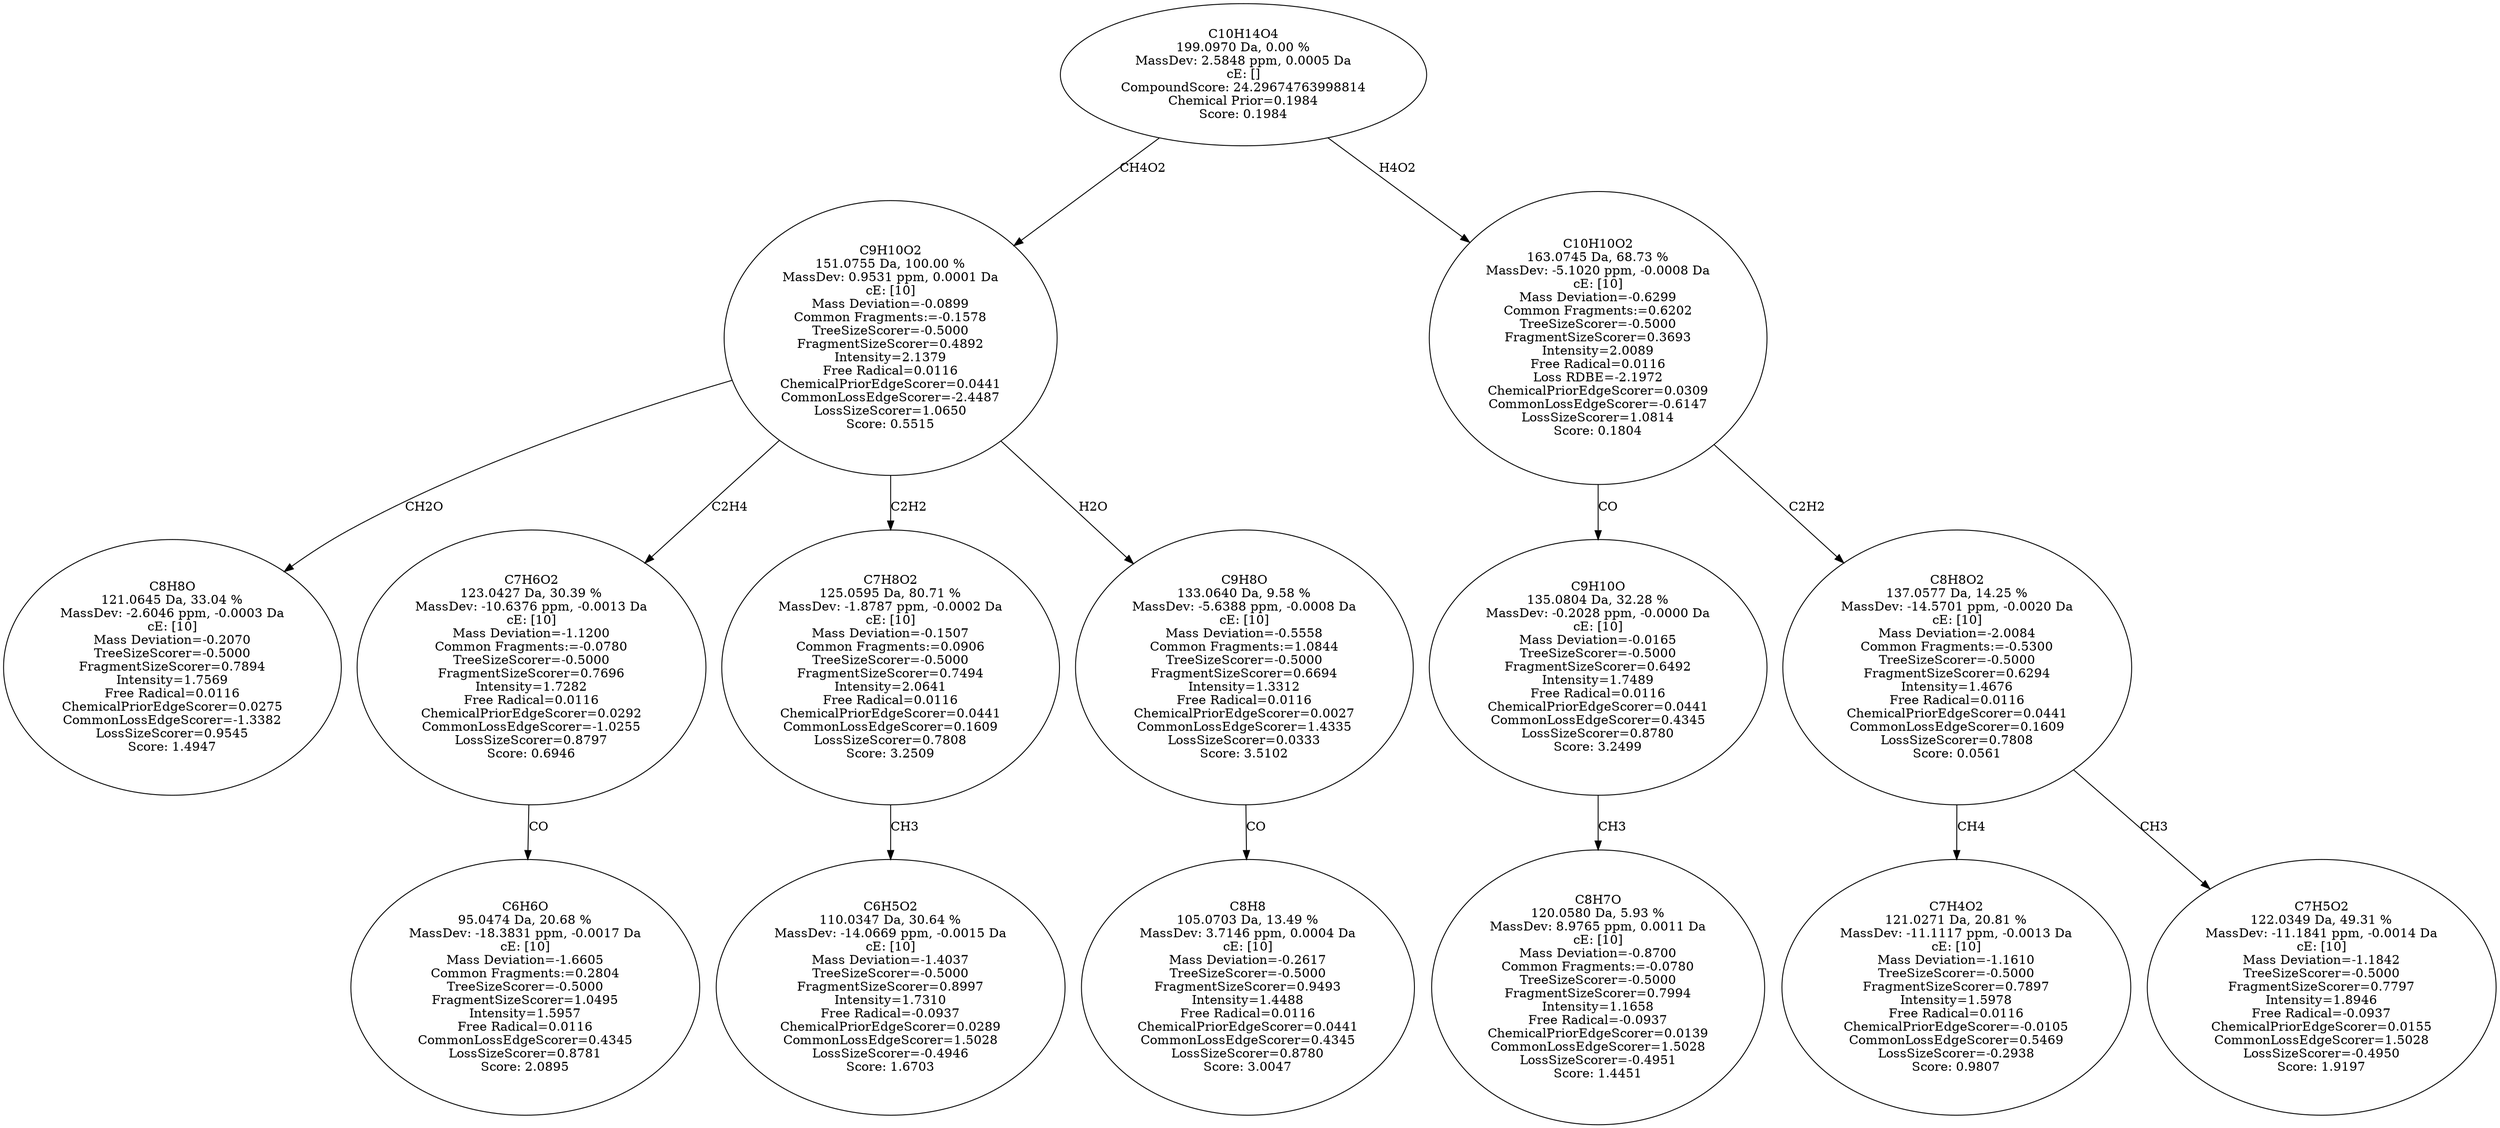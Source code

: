 strict digraph {
v1 [label="C8H8O\n121.0645 Da, 33.04 %\nMassDev: -2.6046 ppm, -0.0003 Da\ncE: [10]\nMass Deviation=-0.2070\nTreeSizeScorer=-0.5000\nFragmentSizeScorer=0.7894\nIntensity=1.7569\nFree Radical=0.0116\nChemicalPriorEdgeScorer=0.0275\nCommonLossEdgeScorer=-1.3382\nLossSizeScorer=0.9545\nScore: 1.4947"];
v2 [label="C6H6O\n95.0474 Da, 20.68 %\nMassDev: -18.3831 ppm, -0.0017 Da\ncE: [10]\nMass Deviation=-1.6605\nCommon Fragments:=0.2804\nTreeSizeScorer=-0.5000\nFragmentSizeScorer=1.0495\nIntensity=1.5957\nFree Radical=0.0116\nCommonLossEdgeScorer=0.4345\nLossSizeScorer=0.8781\nScore: 2.0895"];
v3 [label="C7H6O2\n123.0427 Da, 30.39 %\nMassDev: -10.6376 ppm, -0.0013 Da\ncE: [10]\nMass Deviation=-1.1200\nCommon Fragments:=-0.0780\nTreeSizeScorer=-0.5000\nFragmentSizeScorer=0.7696\nIntensity=1.7282\nFree Radical=0.0116\nChemicalPriorEdgeScorer=0.0292\nCommonLossEdgeScorer=-1.0255\nLossSizeScorer=0.8797\nScore: 0.6946"];
v4 [label="C6H5O2\n110.0347 Da, 30.64 %\nMassDev: -14.0669 ppm, -0.0015 Da\ncE: [10]\nMass Deviation=-1.4037\nTreeSizeScorer=-0.5000\nFragmentSizeScorer=0.8997\nIntensity=1.7310\nFree Radical=-0.0937\nChemicalPriorEdgeScorer=0.0289\nCommonLossEdgeScorer=1.5028\nLossSizeScorer=-0.4946\nScore: 1.6703"];
v5 [label="C7H8O2\n125.0595 Da, 80.71 %\nMassDev: -1.8787 ppm, -0.0002 Da\ncE: [10]\nMass Deviation=-0.1507\nCommon Fragments:=0.0906\nTreeSizeScorer=-0.5000\nFragmentSizeScorer=0.7494\nIntensity=2.0641\nFree Radical=0.0116\nChemicalPriorEdgeScorer=0.0441\nCommonLossEdgeScorer=0.1609\nLossSizeScorer=0.7808\nScore: 3.2509"];
v6 [label="C8H8\n105.0703 Da, 13.49 %\nMassDev: 3.7146 ppm, 0.0004 Da\ncE: [10]\nMass Deviation=-0.2617\nTreeSizeScorer=-0.5000\nFragmentSizeScorer=0.9493\nIntensity=1.4488\nFree Radical=0.0116\nChemicalPriorEdgeScorer=0.0441\nCommonLossEdgeScorer=0.4345\nLossSizeScorer=0.8780\nScore: 3.0047"];
v7 [label="C9H8O\n133.0640 Da, 9.58 %\nMassDev: -5.6388 ppm, -0.0008 Da\ncE: [10]\nMass Deviation=-0.5558\nCommon Fragments:=1.0844\nTreeSizeScorer=-0.5000\nFragmentSizeScorer=0.6694\nIntensity=1.3312\nFree Radical=0.0116\nChemicalPriorEdgeScorer=0.0027\nCommonLossEdgeScorer=1.4335\nLossSizeScorer=0.0333\nScore: 3.5102"];
v8 [label="C9H10O2\n151.0755 Da, 100.00 %\nMassDev: 0.9531 ppm, 0.0001 Da\ncE: [10]\nMass Deviation=-0.0899\nCommon Fragments:=-0.1578\nTreeSizeScorer=-0.5000\nFragmentSizeScorer=0.4892\nIntensity=2.1379\nFree Radical=0.0116\nChemicalPriorEdgeScorer=0.0441\nCommonLossEdgeScorer=-2.4487\nLossSizeScorer=1.0650\nScore: 0.5515"];
v9 [label="C8H7O\n120.0580 Da, 5.93 %\nMassDev: 8.9765 ppm, 0.0011 Da\ncE: [10]\nMass Deviation=-0.8700\nCommon Fragments:=-0.0780\nTreeSizeScorer=-0.5000\nFragmentSizeScorer=0.7994\nIntensity=1.1658\nFree Radical=-0.0937\nChemicalPriorEdgeScorer=0.0139\nCommonLossEdgeScorer=1.5028\nLossSizeScorer=-0.4951\nScore: 1.4451"];
v10 [label="C9H10O\n135.0804 Da, 32.28 %\nMassDev: -0.2028 ppm, -0.0000 Da\ncE: [10]\nMass Deviation=-0.0165\nTreeSizeScorer=-0.5000\nFragmentSizeScorer=0.6492\nIntensity=1.7489\nFree Radical=0.0116\nChemicalPriorEdgeScorer=0.0441\nCommonLossEdgeScorer=0.4345\nLossSizeScorer=0.8780\nScore: 3.2499"];
v11 [label="C7H4O2\n121.0271 Da, 20.81 %\nMassDev: -11.1117 ppm, -0.0013 Da\ncE: [10]\nMass Deviation=-1.1610\nTreeSizeScorer=-0.5000\nFragmentSizeScorer=0.7897\nIntensity=1.5978\nFree Radical=0.0116\nChemicalPriorEdgeScorer=-0.0105\nCommonLossEdgeScorer=0.5469\nLossSizeScorer=-0.2938\nScore: 0.9807"];
v12 [label="C7H5O2\n122.0349 Da, 49.31 %\nMassDev: -11.1841 ppm, -0.0014 Da\ncE: [10]\nMass Deviation=-1.1842\nTreeSizeScorer=-0.5000\nFragmentSizeScorer=0.7797\nIntensity=1.8946\nFree Radical=-0.0937\nChemicalPriorEdgeScorer=0.0155\nCommonLossEdgeScorer=1.5028\nLossSizeScorer=-0.4950\nScore: 1.9197"];
v13 [label="C8H8O2\n137.0577 Da, 14.25 %\nMassDev: -14.5701 ppm, -0.0020 Da\ncE: [10]\nMass Deviation=-2.0084\nCommon Fragments:=-0.5300\nTreeSizeScorer=-0.5000\nFragmentSizeScorer=0.6294\nIntensity=1.4676\nFree Radical=0.0116\nChemicalPriorEdgeScorer=0.0441\nCommonLossEdgeScorer=0.1609\nLossSizeScorer=0.7808\nScore: 0.0561"];
v14 [label="C10H10O2\n163.0745 Da, 68.73 %\nMassDev: -5.1020 ppm, -0.0008 Da\ncE: [10]\nMass Deviation=-0.6299\nCommon Fragments:=0.6202\nTreeSizeScorer=-0.5000\nFragmentSizeScorer=0.3693\nIntensity=2.0089\nFree Radical=0.0116\nLoss RDBE=-2.1972\nChemicalPriorEdgeScorer=0.0309\nCommonLossEdgeScorer=-0.6147\nLossSizeScorer=1.0814\nScore: 0.1804"];
v15 [label="C10H14O4\n199.0970 Da, 0.00 %\nMassDev: 2.5848 ppm, 0.0005 Da\ncE: []\nCompoundScore: 24.29674763998814\nChemical Prior=0.1984\nScore: 0.1984"];
v8 -> v1 [label="CH2O"];
v3 -> v2 [label="CO"];
v8 -> v3 [label="C2H4"];
v5 -> v4 [label="CH3"];
v8 -> v5 [label="C2H2"];
v7 -> v6 [label="CO"];
v8 -> v7 [label="H2O"];
v15 -> v8 [label="CH4O2"];
v10 -> v9 [label="CH3"];
v14 -> v10 [label="CO"];
v13 -> v11 [label="CH4"];
v13 -> v12 [label="CH3"];
v14 -> v13 [label="C2H2"];
v15 -> v14 [label="H4O2"];
}